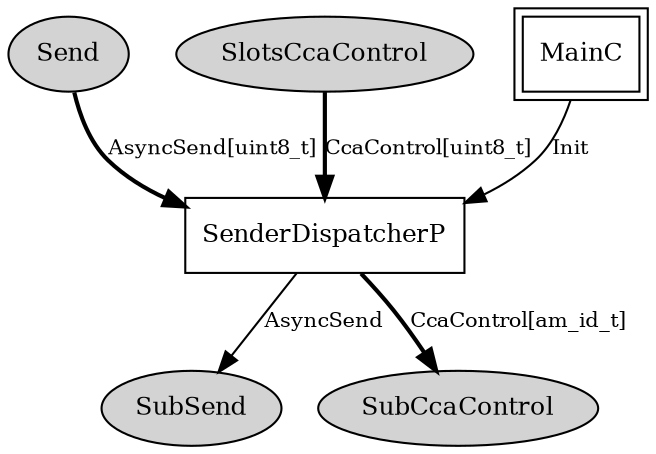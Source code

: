 digraph "SenderDispatcherC" {
  n0x2b7f5ceabb20 [shape=ellipse, style=filled, label="Send", fontsize=12];
  "SenderDispatcherP" [fontsize=12, shape=box, URL="../chtml/SenderDispatcherP.html"];
  n0x2b7f5ceacb90 [shape=ellipse, style=filled, label="SlotsCcaControl", fontsize=12];
  "SenderDispatcherP" [fontsize=12, shape=box, URL="../chtml/SenderDispatcherP.html"];
  "MainC" [fontsize=12, shape=box,peripheries=2, URL="../chtml/tos.system.MainC.html"];
  "SenderDispatcherP" [fontsize=12, shape=box, URL="../chtml/SenderDispatcherP.html"];
  "SenderDispatcherP" [fontsize=12, shape=box, URL="../chtml/SenderDispatcherP.html"];
  n0x2b7f5ceb1918 [shape=ellipse, style=filled, label="SubSend", fontsize=12];
  "SenderDispatcherP" [fontsize=12, shape=box, URL="../chtml/SenderDispatcherP.html"];
  n0x2b7f5ceadb80 [shape=ellipse, style=filled, label="SubCcaControl", fontsize=12];
  "n0x2b7f5ceabb20" -> "SenderDispatcherP" [label="AsyncSend[uint8_t]", style=bold, URL="../ihtml/AsyncSend.html", fontsize=10];
  "n0x2b7f5ceacb90" -> "SenderDispatcherP" [label="CcaControl[uint8_t]", style=bold, URL="../ihtml/CcaControl.html", fontsize=10];
  "MainC" -> "SenderDispatcherP" [label="Init", URL="../ihtml/tos.interfaces.Init.html", fontsize=10];
  "SenderDispatcherP" -> "n0x2b7f5ceb1918" [label="AsyncSend", URL="../ihtml/AsyncSend.html", fontsize=10];
  "SenderDispatcherP" -> "n0x2b7f5ceadb80" [label="CcaControl[am_id_t]", style=bold, URL="../ihtml/CcaControl.html", fontsize=10];
}

